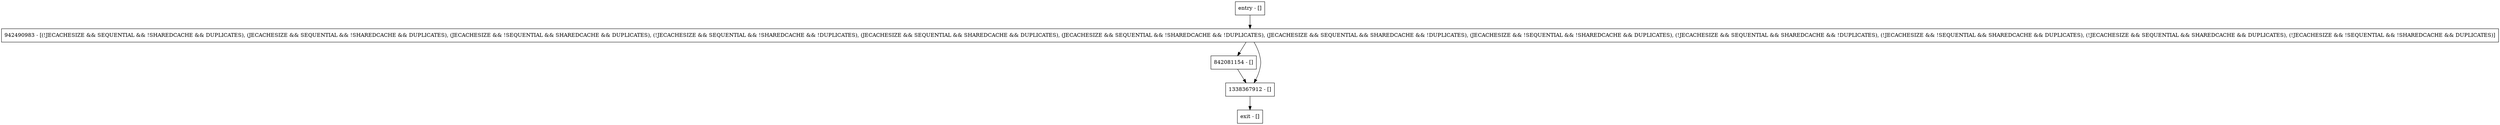 digraph requestShutdownDaemons {
node [shape=record];
entry [label="entry - []"];
exit [label="exit - []"];
942490983 [label="942490983 - [(!JECACHESIZE && SEQUENTIAL && !SHAREDCACHE && DUPLICATES), (JECACHESIZE && SEQUENTIAL && !SHAREDCACHE && DUPLICATES), (JECACHESIZE && !SEQUENTIAL && SHAREDCACHE && DUPLICATES), (!JECACHESIZE && SEQUENTIAL && !SHAREDCACHE && !DUPLICATES), (JECACHESIZE && SEQUENTIAL && SHAREDCACHE && DUPLICATES), (JECACHESIZE && SEQUENTIAL && !SHAREDCACHE && !DUPLICATES), (JECACHESIZE && SEQUENTIAL && SHAREDCACHE && !DUPLICATES), (JECACHESIZE && !SEQUENTIAL && !SHAREDCACHE && DUPLICATES), (!JECACHESIZE && SEQUENTIAL && SHAREDCACHE && !DUPLICATES), (!JECACHESIZE && !SEQUENTIAL && SHAREDCACHE && DUPLICATES), (!JECACHESIZE && SEQUENTIAL && SHAREDCACHE && DUPLICATES), (!JECACHESIZE && !SEQUENTIAL && !SHAREDCACHE && DUPLICATES)]"];
842081154 [label="842081154 - []"];
1338367912 [label="1338367912 - []"];
entry;
exit;
entry -> 942490983;
942490983 -> 842081154;
942490983 -> 1338367912;
842081154 -> 1338367912;
1338367912 -> exit;
}
